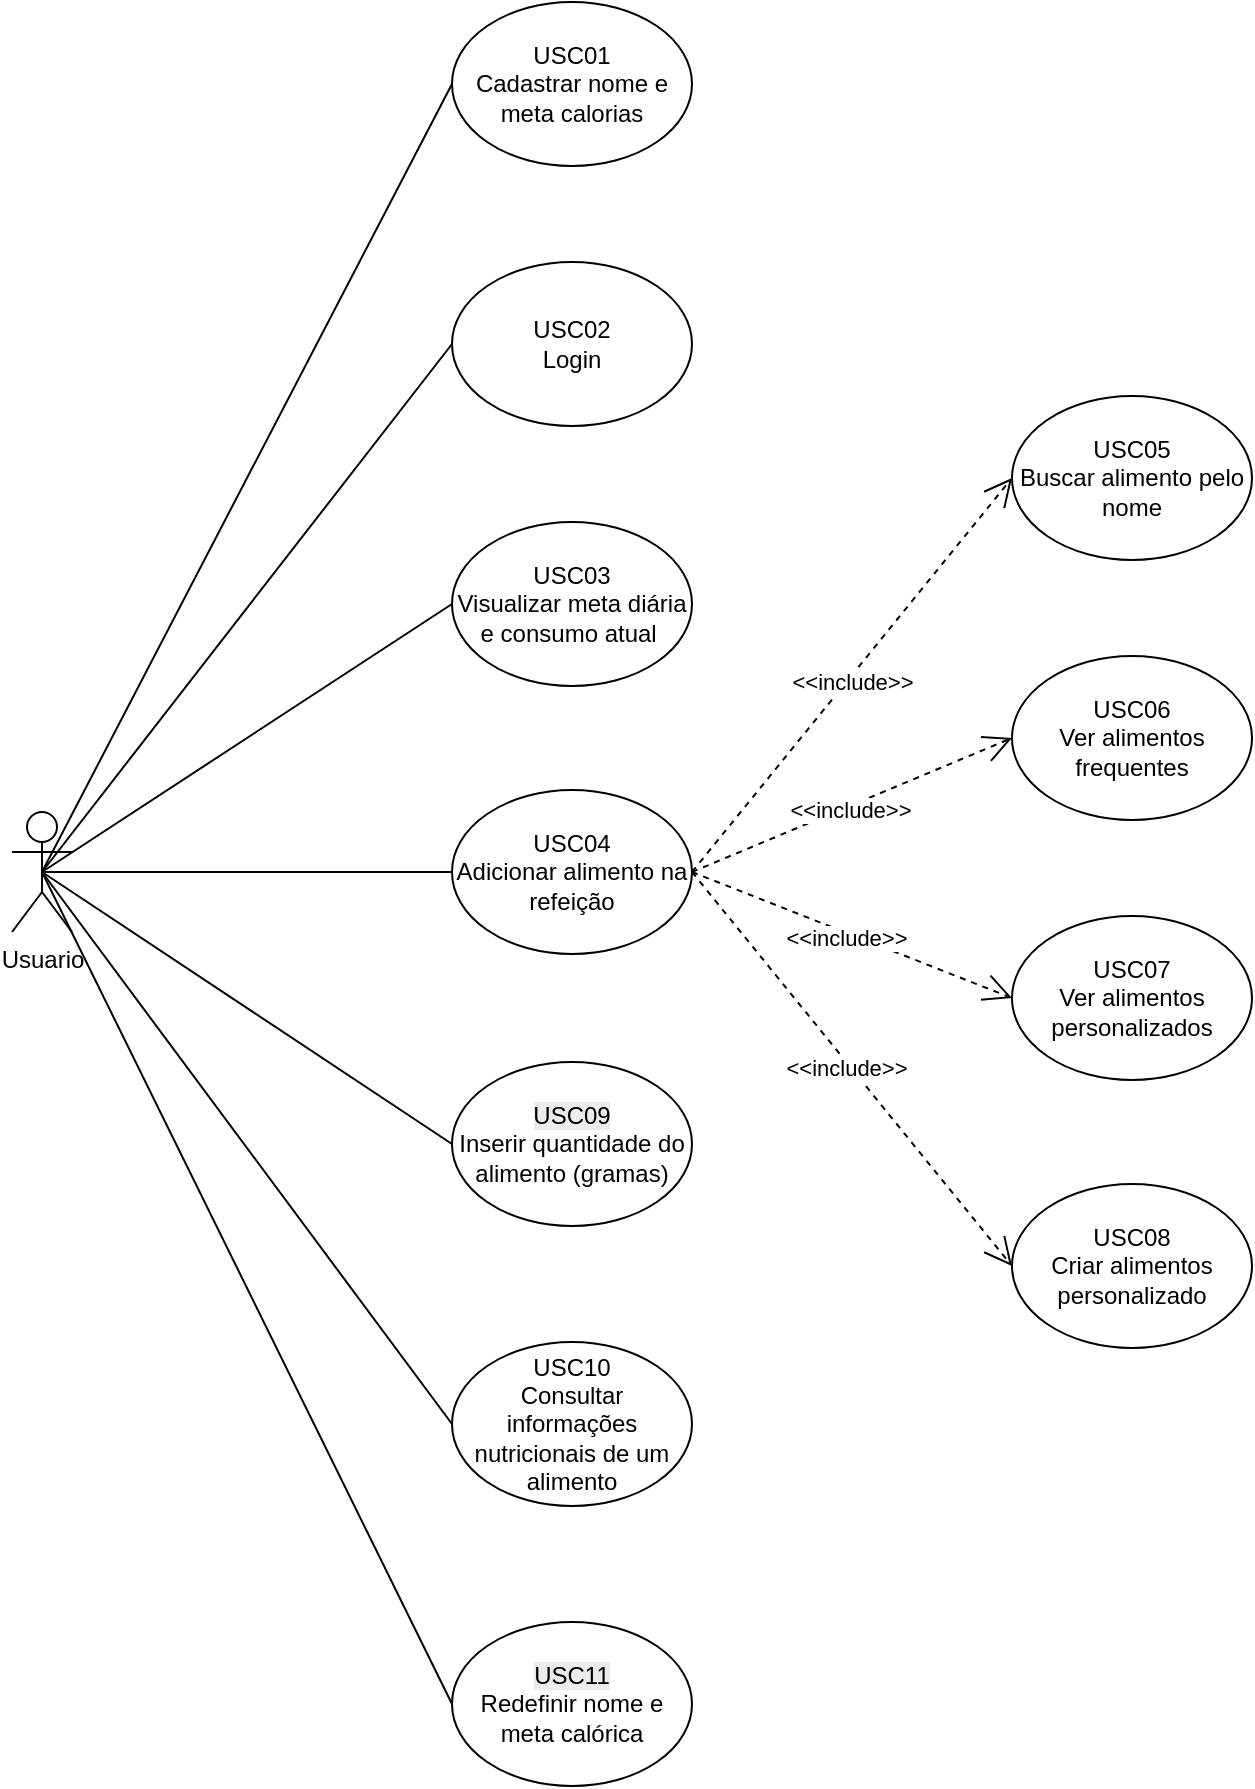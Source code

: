 <mxfile version="26.2.14">
  <diagram name="Página-1" id="x-2YHEiGtUuAu708nRld">
    <mxGraphModel dx="2066" dy="1107" grid="1" gridSize="10" guides="1" tooltips="1" connect="1" arrows="1" fold="1" page="1" pageScale="1" pageWidth="1654" pageHeight="1169" math="0" shadow="0">
      <root>
        <mxCell id="0" />
        <mxCell id="1" parent="0" />
        <mxCell id="iOlNJ4PKD2sdGlTA0boe-1" value="Usuario" style="shape=umlActor;verticalLabelPosition=bottom;verticalAlign=top;html=1;outlineConnect=0;" vertex="1" parent="1">
          <mxGeometry x="60" y="555" width="30" height="60" as="geometry" />
        </mxCell>
        <mxCell id="iOlNJ4PKD2sdGlTA0boe-3" value="USC01&lt;div&gt;Cadastrar nome e meta calorias&lt;/div&gt;" style="ellipse;whiteSpace=wrap;html=1;" vertex="1" parent="1">
          <mxGeometry x="280" y="150" width="120" height="82" as="geometry" />
        </mxCell>
        <mxCell id="iOlNJ4PKD2sdGlTA0boe-4" value="USC02&lt;div&gt;Login&lt;/div&gt;" style="ellipse;whiteSpace=wrap;html=1;" vertex="1" parent="1">
          <mxGeometry x="280" y="280" width="120" height="82" as="geometry" />
        </mxCell>
        <mxCell id="iOlNJ4PKD2sdGlTA0boe-5" value="USC03&lt;div&gt;Visualizar meta diária e consumo atual&amp;nbsp;&lt;/div&gt;" style="ellipse;whiteSpace=wrap;html=1;" vertex="1" parent="1">
          <mxGeometry x="280" y="410" width="120" height="82" as="geometry" />
        </mxCell>
        <mxCell id="iOlNJ4PKD2sdGlTA0boe-15" value="" style="endArrow=none;html=1;rounded=0;exitX=0.5;exitY=0.5;exitDx=0;exitDy=0;entryX=0;entryY=0.5;entryDx=0;entryDy=0;exitPerimeter=0;" edge="1" parent="1" source="iOlNJ4PKD2sdGlTA0boe-1" target="iOlNJ4PKD2sdGlTA0boe-3">
          <mxGeometry width="50" height="50" relative="1" as="geometry">
            <mxPoint x="250" y="589" as="sourcePoint" />
            <mxPoint x="350" y="52" as="targetPoint" />
          </mxGeometry>
        </mxCell>
        <mxCell id="iOlNJ4PKD2sdGlTA0boe-16" value="" style="endArrow=none;html=1;rounded=0;entryX=0;entryY=0.5;entryDx=0;entryDy=0;exitX=0.5;exitY=0.5;exitDx=0;exitDy=0;exitPerimeter=0;" edge="1" parent="1" source="iOlNJ4PKD2sdGlTA0boe-1" target="iOlNJ4PKD2sdGlTA0boe-4">
          <mxGeometry width="50" height="50" relative="1" as="geometry">
            <mxPoint x="250" y="589" as="sourcePoint" />
            <mxPoint x="400" y="-38" as="targetPoint" />
          </mxGeometry>
        </mxCell>
        <mxCell id="iOlNJ4PKD2sdGlTA0boe-17" value="" style="endArrow=none;html=1;rounded=0;exitX=0.5;exitY=0.5;exitDx=0;exitDy=0;entryX=0;entryY=0.5;entryDx=0;entryDy=0;exitPerimeter=0;" edge="1" parent="1" source="iOlNJ4PKD2sdGlTA0boe-1" target="iOlNJ4PKD2sdGlTA0boe-5">
          <mxGeometry width="50" height="50" relative="1" as="geometry">
            <mxPoint x="250" y="589" as="sourcePoint" />
            <mxPoint x="410" y="-28" as="targetPoint" />
          </mxGeometry>
        </mxCell>
        <mxCell id="iOlNJ4PKD2sdGlTA0boe-18" value="" style="endArrow=none;html=1;rounded=0;exitX=0.5;exitY=0.5;exitDx=0;exitDy=0;exitPerimeter=0;entryX=0;entryY=0.5;entryDx=0;entryDy=0;" edge="1" parent="1" source="iOlNJ4PKD2sdGlTA0boe-1" target="iOlNJ4PKD2sdGlTA0boe-72">
          <mxGeometry width="50" height="50" relative="1" as="geometry">
            <mxPoint x="250" y="589" as="sourcePoint" />
            <mxPoint x="780" y="600" as="targetPoint" />
          </mxGeometry>
        </mxCell>
        <mxCell id="iOlNJ4PKD2sdGlTA0boe-69" value="" style="endArrow=none;html=1;rounded=0;exitX=0.5;exitY=0.5;exitDx=0;exitDy=0;entryX=0;entryY=0.5;entryDx=0;entryDy=0;exitPerimeter=0;" edge="1" parent="1" source="iOlNJ4PKD2sdGlTA0boe-1" target="iOlNJ4PKD2sdGlTA0boe-73">
          <mxGeometry width="50" height="50" relative="1" as="geometry">
            <mxPoint x="85" y="599" as="sourcePoint" />
            <mxPoint x="270" y="755" as="targetPoint" />
          </mxGeometry>
        </mxCell>
        <mxCell id="iOlNJ4PKD2sdGlTA0boe-70" value="" style="endArrow=none;html=1;rounded=0;exitX=0.5;exitY=0.5;exitDx=0;exitDy=0;exitPerimeter=0;entryX=0;entryY=0.5;entryDx=0;entryDy=0;" edge="1" parent="1" source="iOlNJ4PKD2sdGlTA0boe-1" target="iOlNJ4PKD2sdGlTA0boe-74">
          <mxGeometry width="50" height="50" relative="1" as="geometry">
            <mxPoint x="90" y="590" as="sourcePoint" />
            <mxPoint x="270" y="850" as="targetPoint" />
          </mxGeometry>
        </mxCell>
        <mxCell id="iOlNJ4PKD2sdGlTA0boe-71" value="" style="endArrow=none;html=1;rounded=0;exitX=0.5;exitY=0.5;exitDx=0;exitDy=0;entryX=0;entryY=0.5;entryDx=0;entryDy=0;exitPerimeter=0;" edge="1" parent="1" source="iOlNJ4PKD2sdGlTA0boe-1" target="iOlNJ4PKD2sdGlTA0boe-75">
          <mxGeometry width="50" height="50" relative="1" as="geometry">
            <mxPoint x="105" y="619" as="sourcePoint" />
            <mxPoint x="260" y="980" as="targetPoint" />
          </mxGeometry>
        </mxCell>
        <mxCell id="iOlNJ4PKD2sdGlTA0boe-72" value="USC04&lt;div&gt;Adicionar alimento na refeição&lt;/div&gt;" style="ellipse;whiteSpace=wrap;html=1;" vertex="1" parent="1">
          <mxGeometry x="280" y="544" width="120" height="82" as="geometry" />
        </mxCell>
        <mxCell id="iOlNJ4PKD2sdGlTA0boe-73" value="&lt;span style=&quot;caret-color: rgb(0, 0, 0); color: rgb(0, 0, 0); font-family: Helvetica; font-size: 12px; font-style: normal; font-variant-caps: normal; font-weight: 400; letter-spacing: normal; orphans: auto; text-align: center; text-indent: 0px; text-transform: none; white-space: normal; widows: auto; word-spacing: 0px; -webkit-text-stroke-width: 0px; background-color: rgb(236, 236, 236); text-decoration: none; display: inline !important; float: none;&quot;&gt;USC09&lt;/span&gt;&lt;div style=&quot;caret-color: rgb(0, 0, 0); color: rgb(0, 0, 0); font-family: Helvetica; font-size: 12px; font-style: normal; font-variant-caps: normal; font-weight: 400; letter-spacing: normal; orphans: auto; text-align: center; text-indent: 0px; text-transform: none; white-space: normal; widows: auto; word-spacing: 0px; -webkit-text-stroke-width: 0px; text-decoration: none;&quot;&gt;Inserir quantidade do alimento (gramas)&lt;/div&gt;" style="ellipse;whiteSpace=wrap;html=1;" vertex="1" parent="1">
          <mxGeometry x="280" y="680" width="120" height="82" as="geometry" />
        </mxCell>
        <mxCell id="iOlNJ4PKD2sdGlTA0boe-74" value="USC10&lt;div&gt;Consultar informações nutricionais de um alimento&lt;/div&gt;" style="ellipse;whiteSpace=wrap;html=1;" vertex="1" parent="1">
          <mxGeometry x="280" y="820" width="120" height="82" as="geometry" />
        </mxCell>
        <mxCell id="iOlNJ4PKD2sdGlTA0boe-75" value="&lt;span style=&quot;caret-color: rgb(0, 0, 0); color: rgb(0, 0, 0); font-family: Helvetica; font-size: 12px; font-style: normal; font-variant-caps: normal; font-weight: 400; letter-spacing: normal; text-align: center; text-indent: 0px; text-transform: none; white-space: normal; word-spacing: 0px; -webkit-text-stroke-width: 0px; background-color: rgb(236, 236, 236); text-decoration: none; float: none; display: inline !important;&quot;&gt;USC11&lt;/span&gt;&lt;div style=&quot;caret-color: rgb(0, 0, 0); color: rgb(0, 0, 0); font-family: Helvetica; font-size: 12px; font-style: normal; font-variant-caps: normal; font-weight: 400; letter-spacing: normal; text-align: center; text-indent: 0px; text-transform: none; white-space: normal; word-spacing: 0px; -webkit-text-stroke-width: 0px; text-decoration: none;&quot;&gt;Redefinir nome e meta calórica&lt;/div&gt;" style="ellipse;whiteSpace=wrap;html=1;" vertex="1" parent="1">
          <mxGeometry x="280" y="960" width="120" height="82" as="geometry" />
        </mxCell>
        <mxCell id="iOlNJ4PKD2sdGlTA0boe-76" value="USC05&lt;div&gt;Buscar alimento pelo nome&lt;/div&gt;" style="ellipse;whiteSpace=wrap;html=1;" vertex="1" parent="1">
          <mxGeometry x="560" y="347" width="120" height="82" as="geometry" />
        </mxCell>
        <mxCell id="iOlNJ4PKD2sdGlTA0boe-77" value="USC06&lt;div&gt;Ver alimentos frequentes&lt;/div&gt;" style="ellipse;whiteSpace=wrap;html=1;" vertex="1" parent="1">
          <mxGeometry x="560" y="477" width="120" height="82" as="geometry" />
        </mxCell>
        <mxCell id="iOlNJ4PKD2sdGlTA0boe-78" value="USC07&lt;div&gt;Ver alimentos personalizados&lt;/div&gt;" style="ellipse;whiteSpace=wrap;html=1;" vertex="1" parent="1">
          <mxGeometry x="560" y="607" width="120" height="82" as="geometry" />
        </mxCell>
        <mxCell id="iOlNJ4PKD2sdGlTA0boe-79" value="USC08&lt;br&gt;&lt;div&gt;&lt;div&gt;Criar alimentos personalizado&lt;/div&gt;&lt;/div&gt;" style="ellipse;whiteSpace=wrap;html=1;" vertex="1" parent="1">
          <mxGeometry x="560" y="741" width="120" height="82" as="geometry" />
        </mxCell>
        <mxCell id="iOlNJ4PKD2sdGlTA0boe-88" value="&amp;lt;&amp;lt;include&amp;gt;&amp;gt;" style="endArrow=open;endSize=12;dashed=1;html=1;rounded=0;exitX=1;exitY=0.5;exitDx=0;exitDy=0;entryX=0;entryY=0.5;entryDx=0;entryDy=0;" edge="1" parent="1" source="iOlNJ4PKD2sdGlTA0boe-72" target="iOlNJ4PKD2sdGlTA0boe-76">
          <mxGeometry x="-0.021" y="-2" width="160" relative="1" as="geometry">
            <mxPoint x="830" y="580" as="sourcePoint" />
            <mxPoint x="990" y="580" as="targetPoint" />
            <mxPoint as="offset" />
          </mxGeometry>
        </mxCell>
        <mxCell id="iOlNJ4PKD2sdGlTA0boe-89" value="&amp;lt;&amp;lt;include&amp;gt;&amp;gt;" style="endArrow=open;endSize=12;dashed=1;html=1;rounded=0;exitX=1;exitY=0.5;exitDx=0;exitDy=0;entryX=0;entryY=0.5;entryDx=0;entryDy=0;" edge="1" parent="1" source="iOlNJ4PKD2sdGlTA0boe-72" target="iOlNJ4PKD2sdGlTA0boe-77">
          <mxGeometry x="-0.021" y="-2" width="160" relative="1" as="geometry">
            <mxPoint x="410" y="595" as="sourcePoint" />
            <mxPoint x="570" y="398" as="targetPoint" />
            <mxPoint as="offset" />
          </mxGeometry>
        </mxCell>
        <mxCell id="iOlNJ4PKD2sdGlTA0boe-90" value="&amp;lt;&amp;lt;include&amp;gt;&amp;gt;" style="endArrow=open;endSize=12;dashed=1;html=1;rounded=0;exitX=1;exitY=0.5;exitDx=0;exitDy=0;entryX=0;entryY=0.5;entryDx=0;entryDy=0;" edge="1" parent="1" source="iOlNJ4PKD2sdGlTA0boe-72" target="iOlNJ4PKD2sdGlTA0boe-78">
          <mxGeometry x="-0.021" y="-2" width="160" relative="1" as="geometry">
            <mxPoint x="410" y="595" as="sourcePoint" />
            <mxPoint x="570" y="528" as="targetPoint" />
            <mxPoint as="offset" />
          </mxGeometry>
        </mxCell>
        <mxCell id="iOlNJ4PKD2sdGlTA0boe-91" value="&amp;lt;&amp;lt;include&amp;gt;&amp;gt;" style="endArrow=open;endSize=12;dashed=1;html=1;rounded=0;exitX=1;exitY=0.5;exitDx=0;exitDy=0;entryX=0;entryY=0.5;entryDx=0;entryDy=0;" edge="1" parent="1" source="iOlNJ4PKD2sdGlTA0boe-72" target="iOlNJ4PKD2sdGlTA0boe-79">
          <mxGeometry x="-0.021" y="-2" width="160" relative="1" as="geometry">
            <mxPoint x="420" y="605" as="sourcePoint" />
            <mxPoint x="580" y="538" as="targetPoint" />
            <mxPoint as="offset" />
          </mxGeometry>
        </mxCell>
      </root>
    </mxGraphModel>
  </diagram>
</mxfile>
